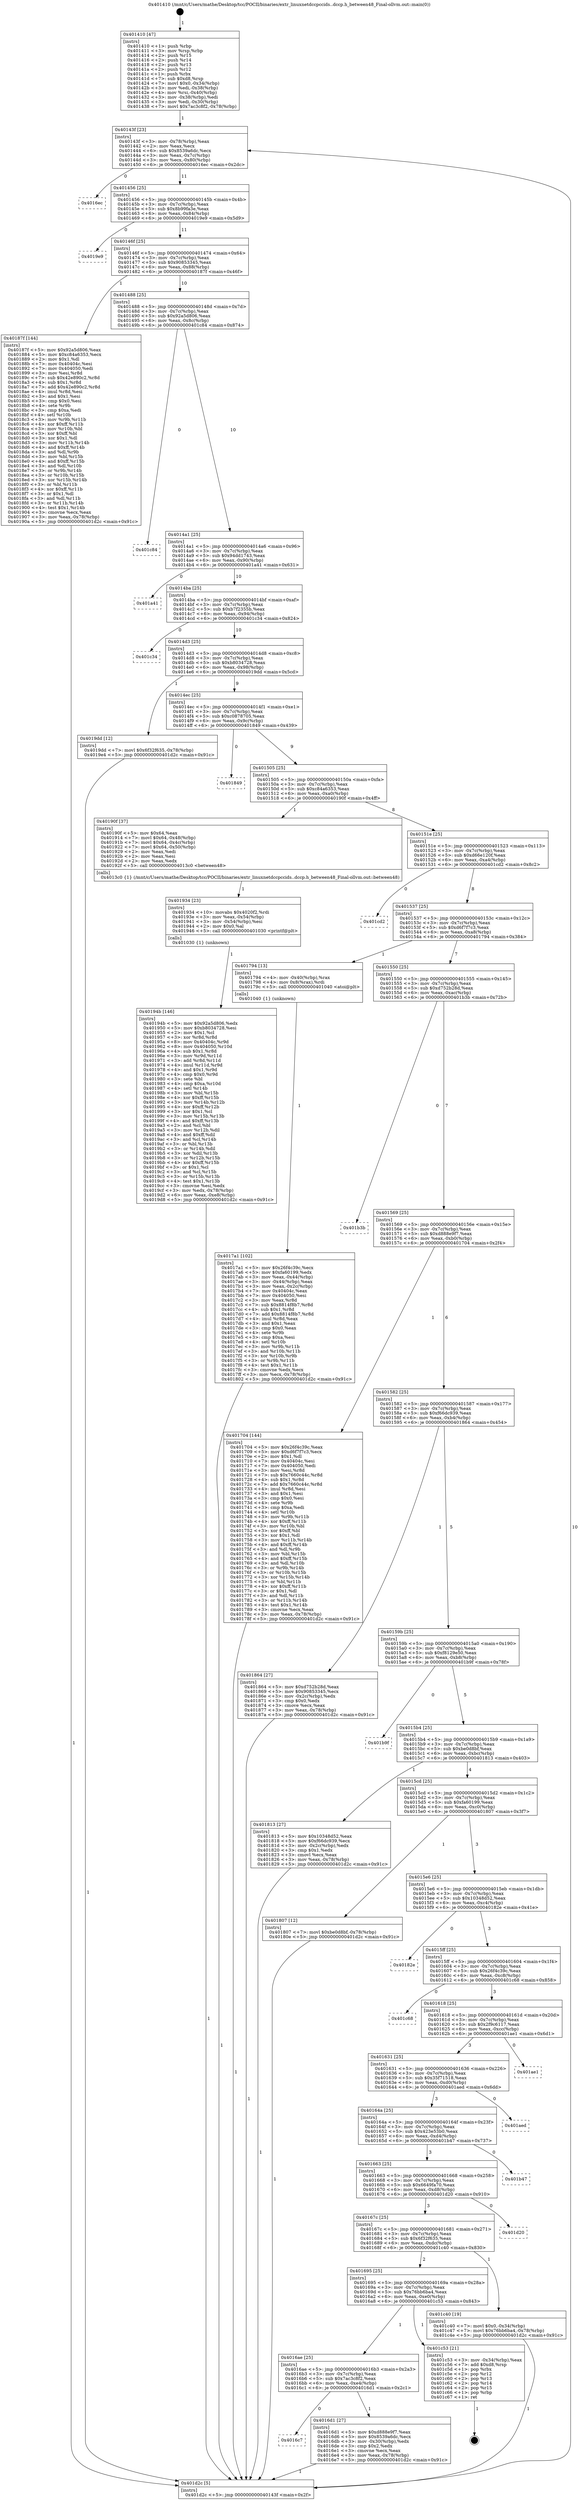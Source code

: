 digraph "0x401410" {
  label = "0x401410 (/mnt/c/Users/mathe/Desktop/tcc/POCII/binaries/extr_linuxnetdccpccids..dccp.h_between48_Final-ollvm.out::main(0))"
  labelloc = "t"
  node[shape=record]

  Entry [label="",width=0.3,height=0.3,shape=circle,fillcolor=black,style=filled]
  "0x40143f" [label="{
     0x40143f [23]\l
     | [instrs]\l
     &nbsp;&nbsp;0x40143f \<+3\>: mov -0x78(%rbp),%eax\l
     &nbsp;&nbsp;0x401442 \<+2\>: mov %eax,%ecx\l
     &nbsp;&nbsp;0x401444 \<+6\>: sub $0x8539a6dc,%ecx\l
     &nbsp;&nbsp;0x40144a \<+3\>: mov %eax,-0x7c(%rbp)\l
     &nbsp;&nbsp;0x40144d \<+3\>: mov %ecx,-0x80(%rbp)\l
     &nbsp;&nbsp;0x401450 \<+6\>: je 00000000004016ec \<main+0x2dc\>\l
  }"]
  "0x4016ec" [label="{
     0x4016ec\l
  }", style=dashed]
  "0x401456" [label="{
     0x401456 [25]\l
     | [instrs]\l
     &nbsp;&nbsp;0x401456 \<+5\>: jmp 000000000040145b \<main+0x4b\>\l
     &nbsp;&nbsp;0x40145b \<+3\>: mov -0x7c(%rbp),%eax\l
     &nbsp;&nbsp;0x40145e \<+5\>: sub $0x8b99fa3e,%eax\l
     &nbsp;&nbsp;0x401463 \<+6\>: mov %eax,-0x84(%rbp)\l
     &nbsp;&nbsp;0x401469 \<+6\>: je 00000000004019e9 \<main+0x5d9\>\l
  }"]
  Exit [label="",width=0.3,height=0.3,shape=circle,fillcolor=black,style=filled,peripheries=2]
  "0x4019e9" [label="{
     0x4019e9\l
  }", style=dashed]
  "0x40146f" [label="{
     0x40146f [25]\l
     | [instrs]\l
     &nbsp;&nbsp;0x40146f \<+5\>: jmp 0000000000401474 \<main+0x64\>\l
     &nbsp;&nbsp;0x401474 \<+3\>: mov -0x7c(%rbp),%eax\l
     &nbsp;&nbsp;0x401477 \<+5\>: sub $0x90853345,%eax\l
     &nbsp;&nbsp;0x40147c \<+6\>: mov %eax,-0x88(%rbp)\l
     &nbsp;&nbsp;0x401482 \<+6\>: je 000000000040187f \<main+0x46f\>\l
  }"]
  "0x40194b" [label="{
     0x40194b [146]\l
     | [instrs]\l
     &nbsp;&nbsp;0x40194b \<+5\>: mov $0x92a5d806,%edx\l
     &nbsp;&nbsp;0x401950 \<+5\>: mov $0xb8034728,%esi\l
     &nbsp;&nbsp;0x401955 \<+2\>: mov $0x1,%cl\l
     &nbsp;&nbsp;0x401957 \<+3\>: xor %r8d,%r8d\l
     &nbsp;&nbsp;0x40195a \<+8\>: mov 0x40404c,%r9d\l
     &nbsp;&nbsp;0x401962 \<+8\>: mov 0x404050,%r10d\l
     &nbsp;&nbsp;0x40196a \<+4\>: sub $0x1,%r8d\l
     &nbsp;&nbsp;0x40196e \<+3\>: mov %r9d,%r11d\l
     &nbsp;&nbsp;0x401971 \<+3\>: add %r8d,%r11d\l
     &nbsp;&nbsp;0x401974 \<+4\>: imul %r11d,%r9d\l
     &nbsp;&nbsp;0x401978 \<+4\>: and $0x1,%r9d\l
     &nbsp;&nbsp;0x40197c \<+4\>: cmp $0x0,%r9d\l
     &nbsp;&nbsp;0x401980 \<+3\>: sete %bl\l
     &nbsp;&nbsp;0x401983 \<+4\>: cmp $0xa,%r10d\l
     &nbsp;&nbsp;0x401987 \<+4\>: setl %r14b\l
     &nbsp;&nbsp;0x40198b \<+3\>: mov %bl,%r15b\l
     &nbsp;&nbsp;0x40198e \<+4\>: xor $0xff,%r15b\l
     &nbsp;&nbsp;0x401992 \<+3\>: mov %r14b,%r12b\l
     &nbsp;&nbsp;0x401995 \<+4\>: xor $0xff,%r12b\l
     &nbsp;&nbsp;0x401999 \<+3\>: xor $0x1,%cl\l
     &nbsp;&nbsp;0x40199c \<+3\>: mov %r15b,%r13b\l
     &nbsp;&nbsp;0x40199f \<+4\>: and $0xff,%r13b\l
     &nbsp;&nbsp;0x4019a3 \<+2\>: and %cl,%bl\l
     &nbsp;&nbsp;0x4019a5 \<+3\>: mov %r12b,%dil\l
     &nbsp;&nbsp;0x4019a8 \<+4\>: and $0xff,%dil\l
     &nbsp;&nbsp;0x4019ac \<+3\>: and %cl,%r14b\l
     &nbsp;&nbsp;0x4019af \<+3\>: or %bl,%r13b\l
     &nbsp;&nbsp;0x4019b2 \<+3\>: or %r14b,%dil\l
     &nbsp;&nbsp;0x4019b5 \<+3\>: xor %dil,%r13b\l
     &nbsp;&nbsp;0x4019b8 \<+3\>: or %r12b,%r15b\l
     &nbsp;&nbsp;0x4019bb \<+4\>: xor $0xff,%r15b\l
     &nbsp;&nbsp;0x4019bf \<+3\>: or $0x1,%cl\l
     &nbsp;&nbsp;0x4019c2 \<+3\>: and %cl,%r15b\l
     &nbsp;&nbsp;0x4019c5 \<+3\>: or %r15b,%r13b\l
     &nbsp;&nbsp;0x4019c8 \<+4\>: test $0x1,%r13b\l
     &nbsp;&nbsp;0x4019cc \<+3\>: cmovne %esi,%edx\l
     &nbsp;&nbsp;0x4019cf \<+3\>: mov %edx,-0x78(%rbp)\l
     &nbsp;&nbsp;0x4019d2 \<+6\>: mov %eax,-0xe8(%rbp)\l
     &nbsp;&nbsp;0x4019d8 \<+5\>: jmp 0000000000401d2c \<main+0x91c\>\l
  }"]
  "0x40187f" [label="{
     0x40187f [144]\l
     | [instrs]\l
     &nbsp;&nbsp;0x40187f \<+5\>: mov $0x92a5d806,%eax\l
     &nbsp;&nbsp;0x401884 \<+5\>: mov $0xc84a6353,%ecx\l
     &nbsp;&nbsp;0x401889 \<+2\>: mov $0x1,%dl\l
     &nbsp;&nbsp;0x40188b \<+7\>: mov 0x40404c,%esi\l
     &nbsp;&nbsp;0x401892 \<+7\>: mov 0x404050,%edi\l
     &nbsp;&nbsp;0x401899 \<+3\>: mov %esi,%r8d\l
     &nbsp;&nbsp;0x40189c \<+7\>: sub $0x42e890c2,%r8d\l
     &nbsp;&nbsp;0x4018a3 \<+4\>: sub $0x1,%r8d\l
     &nbsp;&nbsp;0x4018a7 \<+7\>: add $0x42e890c2,%r8d\l
     &nbsp;&nbsp;0x4018ae \<+4\>: imul %r8d,%esi\l
     &nbsp;&nbsp;0x4018b2 \<+3\>: and $0x1,%esi\l
     &nbsp;&nbsp;0x4018b5 \<+3\>: cmp $0x0,%esi\l
     &nbsp;&nbsp;0x4018b8 \<+4\>: sete %r9b\l
     &nbsp;&nbsp;0x4018bc \<+3\>: cmp $0xa,%edi\l
     &nbsp;&nbsp;0x4018bf \<+4\>: setl %r10b\l
     &nbsp;&nbsp;0x4018c3 \<+3\>: mov %r9b,%r11b\l
     &nbsp;&nbsp;0x4018c6 \<+4\>: xor $0xff,%r11b\l
     &nbsp;&nbsp;0x4018ca \<+3\>: mov %r10b,%bl\l
     &nbsp;&nbsp;0x4018cd \<+3\>: xor $0xff,%bl\l
     &nbsp;&nbsp;0x4018d0 \<+3\>: xor $0x1,%dl\l
     &nbsp;&nbsp;0x4018d3 \<+3\>: mov %r11b,%r14b\l
     &nbsp;&nbsp;0x4018d6 \<+4\>: and $0xff,%r14b\l
     &nbsp;&nbsp;0x4018da \<+3\>: and %dl,%r9b\l
     &nbsp;&nbsp;0x4018dd \<+3\>: mov %bl,%r15b\l
     &nbsp;&nbsp;0x4018e0 \<+4\>: and $0xff,%r15b\l
     &nbsp;&nbsp;0x4018e4 \<+3\>: and %dl,%r10b\l
     &nbsp;&nbsp;0x4018e7 \<+3\>: or %r9b,%r14b\l
     &nbsp;&nbsp;0x4018ea \<+3\>: or %r10b,%r15b\l
     &nbsp;&nbsp;0x4018ed \<+3\>: xor %r15b,%r14b\l
     &nbsp;&nbsp;0x4018f0 \<+3\>: or %bl,%r11b\l
     &nbsp;&nbsp;0x4018f3 \<+4\>: xor $0xff,%r11b\l
     &nbsp;&nbsp;0x4018f7 \<+3\>: or $0x1,%dl\l
     &nbsp;&nbsp;0x4018fa \<+3\>: and %dl,%r11b\l
     &nbsp;&nbsp;0x4018fd \<+3\>: or %r11b,%r14b\l
     &nbsp;&nbsp;0x401900 \<+4\>: test $0x1,%r14b\l
     &nbsp;&nbsp;0x401904 \<+3\>: cmovne %ecx,%eax\l
     &nbsp;&nbsp;0x401907 \<+3\>: mov %eax,-0x78(%rbp)\l
     &nbsp;&nbsp;0x40190a \<+5\>: jmp 0000000000401d2c \<main+0x91c\>\l
  }"]
  "0x401488" [label="{
     0x401488 [25]\l
     | [instrs]\l
     &nbsp;&nbsp;0x401488 \<+5\>: jmp 000000000040148d \<main+0x7d\>\l
     &nbsp;&nbsp;0x40148d \<+3\>: mov -0x7c(%rbp),%eax\l
     &nbsp;&nbsp;0x401490 \<+5\>: sub $0x92a5d806,%eax\l
     &nbsp;&nbsp;0x401495 \<+6\>: mov %eax,-0x8c(%rbp)\l
     &nbsp;&nbsp;0x40149b \<+6\>: je 0000000000401c84 \<main+0x874\>\l
  }"]
  "0x401934" [label="{
     0x401934 [23]\l
     | [instrs]\l
     &nbsp;&nbsp;0x401934 \<+10\>: movabs $0x4020f2,%rdi\l
     &nbsp;&nbsp;0x40193e \<+3\>: mov %eax,-0x54(%rbp)\l
     &nbsp;&nbsp;0x401941 \<+3\>: mov -0x54(%rbp),%esi\l
     &nbsp;&nbsp;0x401944 \<+2\>: mov $0x0,%al\l
     &nbsp;&nbsp;0x401946 \<+5\>: call 0000000000401030 \<printf@plt\>\l
     | [calls]\l
     &nbsp;&nbsp;0x401030 \{1\} (unknown)\l
  }"]
  "0x401c84" [label="{
     0x401c84\l
  }", style=dashed]
  "0x4014a1" [label="{
     0x4014a1 [25]\l
     | [instrs]\l
     &nbsp;&nbsp;0x4014a1 \<+5\>: jmp 00000000004014a6 \<main+0x96\>\l
     &nbsp;&nbsp;0x4014a6 \<+3\>: mov -0x7c(%rbp),%eax\l
     &nbsp;&nbsp;0x4014a9 \<+5\>: sub $0x94dd1743,%eax\l
     &nbsp;&nbsp;0x4014ae \<+6\>: mov %eax,-0x90(%rbp)\l
     &nbsp;&nbsp;0x4014b4 \<+6\>: je 0000000000401a41 \<main+0x631\>\l
  }"]
  "0x4017a1" [label="{
     0x4017a1 [102]\l
     | [instrs]\l
     &nbsp;&nbsp;0x4017a1 \<+5\>: mov $0x26f4c39c,%ecx\l
     &nbsp;&nbsp;0x4017a6 \<+5\>: mov $0xfa60199,%edx\l
     &nbsp;&nbsp;0x4017ab \<+3\>: mov %eax,-0x44(%rbp)\l
     &nbsp;&nbsp;0x4017ae \<+3\>: mov -0x44(%rbp),%eax\l
     &nbsp;&nbsp;0x4017b1 \<+3\>: mov %eax,-0x2c(%rbp)\l
     &nbsp;&nbsp;0x4017b4 \<+7\>: mov 0x40404c,%eax\l
     &nbsp;&nbsp;0x4017bb \<+7\>: mov 0x404050,%esi\l
     &nbsp;&nbsp;0x4017c2 \<+3\>: mov %eax,%r8d\l
     &nbsp;&nbsp;0x4017c5 \<+7\>: sub $0x8814f8b7,%r8d\l
     &nbsp;&nbsp;0x4017cc \<+4\>: sub $0x1,%r8d\l
     &nbsp;&nbsp;0x4017d0 \<+7\>: add $0x8814f8b7,%r8d\l
     &nbsp;&nbsp;0x4017d7 \<+4\>: imul %r8d,%eax\l
     &nbsp;&nbsp;0x4017db \<+3\>: and $0x1,%eax\l
     &nbsp;&nbsp;0x4017de \<+3\>: cmp $0x0,%eax\l
     &nbsp;&nbsp;0x4017e1 \<+4\>: sete %r9b\l
     &nbsp;&nbsp;0x4017e5 \<+3\>: cmp $0xa,%esi\l
     &nbsp;&nbsp;0x4017e8 \<+4\>: setl %r10b\l
     &nbsp;&nbsp;0x4017ec \<+3\>: mov %r9b,%r11b\l
     &nbsp;&nbsp;0x4017ef \<+3\>: and %r10b,%r11b\l
     &nbsp;&nbsp;0x4017f2 \<+3\>: xor %r10b,%r9b\l
     &nbsp;&nbsp;0x4017f5 \<+3\>: or %r9b,%r11b\l
     &nbsp;&nbsp;0x4017f8 \<+4\>: test $0x1,%r11b\l
     &nbsp;&nbsp;0x4017fc \<+3\>: cmovne %edx,%ecx\l
     &nbsp;&nbsp;0x4017ff \<+3\>: mov %ecx,-0x78(%rbp)\l
     &nbsp;&nbsp;0x401802 \<+5\>: jmp 0000000000401d2c \<main+0x91c\>\l
  }"]
  "0x401a41" [label="{
     0x401a41\l
  }", style=dashed]
  "0x4014ba" [label="{
     0x4014ba [25]\l
     | [instrs]\l
     &nbsp;&nbsp;0x4014ba \<+5\>: jmp 00000000004014bf \<main+0xaf\>\l
     &nbsp;&nbsp;0x4014bf \<+3\>: mov -0x7c(%rbp),%eax\l
     &nbsp;&nbsp;0x4014c2 \<+5\>: sub $0xb7f2355b,%eax\l
     &nbsp;&nbsp;0x4014c7 \<+6\>: mov %eax,-0x94(%rbp)\l
     &nbsp;&nbsp;0x4014cd \<+6\>: je 0000000000401c34 \<main+0x824\>\l
  }"]
  "0x401410" [label="{
     0x401410 [47]\l
     | [instrs]\l
     &nbsp;&nbsp;0x401410 \<+1\>: push %rbp\l
     &nbsp;&nbsp;0x401411 \<+3\>: mov %rsp,%rbp\l
     &nbsp;&nbsp;0x401414 \<+2\>: push %r15\l
     &nbsp;&nbsp;0x401416 \<+2\>: push %r14\l
     &nbsp;&nbsp;0x401418 \<+2\>: push %r13\l
     &nbsp;&nbsp;0x40141a \<+2\>: push %r12\l
     &nbsp;&nbsp;0x40141c \<+1\>: push %rbx\l
     &nbsp;&nbsp;0x40141d \<+7\>: sub $0xd8,%rsp\l
     &nbsp;&nbsp;0x401424 \<+7\>: movl $0x0,-0x34(%rbp)\l
     &nbsp;&nbsp;0x40142b \<+3\>: mov %edi,-0x38(%rbp)\l
     &nbsp;&nbsp;0x40142e \<+4\>: mov %rsi,-0x40(%rbp)\l
     &nbsp;&nbsp;0x401432 \<+3\>: mov -0x38(%rbp),%edi\l
     &nbsp;&nbsp;0x401435 \<+3\>: mov %edi,-0x30(%rbp)\l
     &nbsp;&nbsp;0x401438 \<+7\>: movl $0x7ac3c8f2,-0x78(%rbp)\l
  }"]
  "0x401c34" [label="{
     0x401c34\l
  }", style=dashed]
  "0x4014d3" [label="{
     0x4014d3 [25]\l
     | [instrs]\l
     &nbsp;&nbsp;0x4014d3 \<+5\>: jmp 00000000004014d8 \<main+0xc8\>\l
     &nbsp;&nbsp;0x4014d8 \<+3\>: mov -0x7c(%rbp),%eax\l
     &nbsp;&nbsp;0x4014db \<+5\>: sub $0xb8034728,%eax\l
     &nbsp;&nbsp;0x4014e0 \<+6\>: mov %eax,-0x98(%rbp)\l
     &nbsp;&nbsp;0x4014e6 \<+6\>: je 00000000004019dd \<main+0x5cd\>\l
  }"]
  "0x401d2c" [label="{
     0x401d2c [5]\l
     | [instrs]\l
     &nbsp;&nbsp;0x401d2c \<+5\>: jmp 000000000040143f \<main+0x2f\>\l
  }"]
  "0x4019dd" [label="{
     0x4019dd [12]\l
     | [instrs]\l
     &nbsp;&nbsp;0x4019dd \<+7\>: movl $0x6f32f635,-0x78(%rbp)\l
     &nbsp;&nbsp;0x4019e4 \<+5\>: jmp 0000000000401d2c \<main+0x91c\>\l
  }"]
  "0x4014ec" [label="{
     0x4014ec [25]\l
     | [instrs]\l
     &nbsp;&nbsp;0x4014ec \<+5\>: jmp 00000000004014f1 \<main+0xe1\>\l
     &nbsp;&nbsp;0x4014f1 \<+3\>: mov -0x7c(%rbp),%eax\l
     &nbsp;&nbsp;0x4014f4 \<+5\>: sub $0xc0878705,%eax\l
     &nbsp;&nbsp;0x4014f9 \<+6\>: mov %eax,-0x9c(%rbp)\l
     &nbsp;&nbsp;0x4014ff \<+6\>: je 0000000000401849 \<main+0x439\>\l
  }"]
  "0x4016c7" [label="{
     0x4016c7\l
  }", style=dashed]
  "0x401849" [label="{
     0x401849\l
  }", style=dashed]
  "0x401505" [label="{
     0x401505 [25]\l
     | [instrs]\l
     &nbsp;&nbsp;0x401505 \<+5\>: jmp 000000000040150a \<main+0xfa\>\l
     &nbsp;&nbsp;0x40150a \<+3\>: mov -0x7c(%rbp),%eax\l
     &nbsp;&nbsp;0x40150d \<+5\>: sub $0xc84a6353,%eax\l
     &nbsp;&nbsp;0x401512 \<+6\>: mov %eax,-0xa0(%rbp)\l
     &nbsp;&nbsp;0x401518 \<+6\>: je 000000000040190f \<main+0x4ff\>\l
  }"]
  "0x4016d1" [label="{
     0x4016d1 [27]\l
     | [instrs]\l
     &nbsp;&nbsp;0x4016d1 \<+5\>: mov $0xd888e9f7,%eax\l
     &nbsp;&nbsp;0x4016d6 \<+5\>: mov $0x8539a6dc,%ecx\l
     &nbsp;&nbsp;0x4016db \<+3\>: mov -0x30(%rbp),%edx\l
     &nbsp;&nbsp;0x4016de \<+3\>: cmp $0x2,%edx\l
     &nbsp;&nbsp;0x4016e1 \<+3\>: cmovne %ecx,%eax\l
     &nbsp;&nbsp;0x4016e4 \<+3\>: mov %eax,-0x78(%rbp)\l
     &nbsp;&nbsp;0x4016e7 \<+5\>: jmp 0000000000401d2c \<main+0x91c\>\l
  }"]
  "0x40190f" [label="{
     0x40190f [37]\l
     | [instrs]\l
     &nbsp;&nbsp;0x40190f \<+5\>: mov $0x64,%eax\l
     &nbsp;&nbsp;0x401914 \<+7\>: movl $0x64,-0x48(%rbp)\l
     &nbsp;&nbsp;0x40191b \<+7\>: movl $0x64,-0x4c(%rbp)\l
     &nbsp;&nbsp;0x401922 \<+7\>: movl $0x64,-0x50(%rbp)\l
     &nbsp;&nbsp;0x401929 \<+2\>: mov %eax,%edi\l
     &nbsp;&nbsp;0x40192b \<+2\>: mov %eax,%esi\l
     &nbsp;&nbsp;0x40192d \<+2\>: mov %eax,%edx\l
     &nbsp;&nbsp;0x40192f \<+5\>: call 00000000004013c0 \<between48\>\l
     | [calls]\l
     &nbsp;&nbsp;0x4013c0 \{1\} (/mnt/c/Users/mathe/Desktop/tcc/POCII/binaries/extr_linuxnetdccpccids..dccp.h_between48_Final-ollvm.out::between48)\l
  }"]
  "0x40151e" [label="{
     0x40151e [25]\l
     | [instrs]\l
     &nbsp;&nbsp;0x40151e \<+5\>: jmp 0000000000401523 \<main+0x113\>\l
     &nbsp;&nbsp;0x401523 \<+3\>: mov -0x7c(%rbp),%eax\l
     &nbsp;&nbsp;0x401526 \<+5\>: sub $0xd66e120f,%eax\l
     &nbsp;&nbsp;0x40152b \<+6\>: mov %eax,-0xa4(%rbp)\l
     &nbsp;&nbsp;0x401531 \<+6\>: je 0000000000401cd2 \<main+0x8c2\>\l
  }"]
  "0x4016ae" [label="{
     0x4016ae [25]\l
     | [instrs]\l
     &nbsp;&nbsp;0x4016ae \<+5\>: jmp 00000000004016b3 \<main+0x2a3\>\l
     &nbsp;&nbsp;0x4016b3 \<+3\>: mov -0x7c(%rbp),%eax\l
     &nbsp;&nbsp;0x4016b6 \<+5\>: sub $0x7ac3c8f2,%eax\l
     &nbsp;&nbsp;0x4016bb \<+6\>: mov %eax,-0xe4(%rbp)\l
     &nbsp;&nbsp;0x4016c1 \<+6\>: je 00000000004016d1 \<main+0x2c1\>\l
  }"]
  "0x401cd2" [label="{
     0x401cd2\l
  }", style=dashed]
  "0x401537" [label="{
     0x401537 [25]\l
     | [instrs]\l
     &nbsp;&nbsp;0x401537 \<+5\>: jmp 000000000040153c \<main+0x12c\>\l
     &nbsp;&nbsp;0x40153c \<+3\>: mov -0x7c(%rbp),%eax\l
     &nbsp;&nbsp;0x40153f \<+5\>: sub $0xd6f7f7c3,%eax\l
     &nbsp;&nbsp;0x401544 \<+6\>: mov %eax,-0xa8(%rbp)\l
     &nbsp;&nbsp;0x40154a \<+6\>: je 0000000000401794 \<main+0x384\>\l
  }"]
  "0x401c53" [label="{
     0x401c53 [21]\l
     | [instrs]\l
     &nbsp;&nbsp;0x401c53 \<+3\>: mov -0x34(%rbp),%eax\l
     &nbsp;&nbsp;0x401c56 \<+7\>: add $0xd8,%rsp\l
     &nbsp;&nbsp;0x401c5d \<+1\>: pop %rbx\l
     &nbsp;&nbsp;0x401c5e \<+2\>: pop %r12\l
     &nbsp;&nbsp;0x401c60 \<+2\>: pop %r13\l
     &nbsp;&nbsp;0x401c62 \<+2\>: pop %r14\l
     &nbsp;&nbsp;0x401c64 \<+2\>: pop %r15\l
     &nbsp;&nbsp;0x401c66 \<+1\>: pop %rbp\l
     &nbsp;&nbsp;0x401c67 \<+1\>: ret\l
  }"]
  "0x401794" [label="{
     0x401794 [13]\l
     | [instrs]\l
     &nbsp;&nbsp;0x401794 \<+4\>: mov -0x40(%rbp),%rax\l
     &nbsp;&nbsp;0x401798 \<+4\>: mov 0x8(%rax),%rdi\l
     &nbsp;&nbsp;0x40179c \<+5\>: call 0000000000401040 \<atoi@plt\>\l
     | [calls]\l
     &nbsp;&nbsp;0x401040 \{1\} (unknown)\l
  }"]
  "0x401550" [label="{
     0x401550 [25]\l
     | [instrs]\l
     &nbsp;&nbsp;0x401550 \<+5\>: jmp 0000000000401555 \<main+0x145\>\l
     &nbsp;&nbsp;0x401555 \<+3\>: mov -0x7c(%rbp),%eax\l
     &nbsp;&nbsp;0x401558 \<+5\>: sub $0xd752b28d,%eax\l
     &nbsp;&nbsp;0x40155d \<+6\>: mov %eax,-0xac(%rbp)\l
     &nbsp;&nbsp;0x401563 \<+6\>: je 0000000000401b3b \<main+0x72b\>\l
  }"]
  "0x401695" [label="{
     0x401695 [25]\l
     | [instrs]\l
     &nbsp;&nbsp;0x401695 \<+5\>: jmp 000000000040169a \<main+0x28a\>\l
     &nbsp;&nbsp;0x40169a \<+3\>: mov -0x7c(%rbp),%eax\l
     &nbsp;&nbsp;0x40169d \<+5\>: sub $0x76bb6ba4,%eax\l
     &nbsp;&nbsp;0x4016a2 \<+6\>: mov %eax,-0xe0(%rbp)\l
     &nbsp;&nbsp;0x4016a8 \<+6\>: je 0000000000401c53 \<main+0x843\>\l
  }"]
  "0x401b3b" [label="{
     0x401b3b\l
  }", style=dashed]
  "0x401569" [label="{
     0x401569 [25]\l
     | [instrs]\l
     &nbsp;&nbsp;0x401569 \<+5\>: jmp 000000000040156e \<main+0x15e\>\l
     &nbsp;&nbsp;0x40156e \<+3\>: mov -0x7c(%rbp),%eax\l
     &nbsp;&nbsp;0x401571 \<+5\>: sub $0xd888e9f7,%eax\l
     &nbsp;&nbsp;0x401576 \<+6\>: mov %eax,-0xb0(%rbp)\l
     &nbsp;&nbsp;0x40157c \<+6\>: je 0000000000401704 \<main+0x2f4\>\l
  }"]
  "0x401c40" [label="{
     0x401c40 [19]\l
     | [instrs]\l
     &nbsp;&nbsp;0x401c40 \<+7\>: movl $0x0,-0x34(%rbp)\l
     &nbsp;&nbsp;0x401c47 \<+7\>: movl $0x76bb6ba4,-0x78(%rbp)\l
     &nbsp;&nbsp;0x401c4e \<+5\>: jmp 0000000000401d2c \<main+0x91c\>\l
  }"]
  "0x401704" [label="{
     0x401704 [144]\l
     | [instrs]\l
     &nbsp;&nbsp;0x401704 \<+5\>: mov $0x26f4c39c,%eax\l
     &nbsp;&nbsp;0x401709 \<+5\>: mov $0xd6f7f7c3,%ecx\l
     &nbsp;&nbsp;0x40170e \<+2\>: mov $0x1,%dl\l
     &nbsp;&nbsp;0x401710 \<+7\>: mov 0x40404c,%esi\l
     &nbsp;&nbsp;0x401717 \<+7\>: mov 0x404050,%edi\l
     &nbsp;&nbsp;0x40171e \<+3\>: mov %esi,%r8d\l
     &nbsp;&nbsp;0x401721 \<+7\>: sub $0x7660c44c,%r8d\l
     &nbsp;&nbsp;0x401728 \<+4\>: sub $0x1,%r8d\l
     &nbsp;&nbsp;0x40172c \<+7\>: add $0x7660c44c,%r8d\l
     &nbsp;&nbsp;0x401733 \<+4\>: imul %r8d,%esi\l
     &nbsp;&nbsp;0x401737 \<+3\>: and $0x1,%esi\l
     &nbsp;&nbsp;0x40173a \<+3\>: cmp $0x0,%esi\l
     &nbsp;&nbsp;0x40173d \<+4\>: sete %r9b\l
     &nbsp;&nbsp;0x401741 \<+3\>: cmp $0xa,%edi\l
     &nbsp;&nbsp;0x401744 \<+4\>: setl %r10b\l
     &nbsp;&nbsp;0x401748 \<+3\>: mov %r9b,%r11b\l
     &nbsp;&nbsp;0x40174b \<+4\>: xor $0xff,%r11b\l
     &nbsp;&nbsp;0x40174f \<+3\>: mov %r10b,%bl\l
     &nbsp;&nbsp;0x401752 \<+3\>: xor $0xff,%bl\l
     &nbsp;&nbsp;0x401755 \<+3\>: xor $0x1,%dl\l
     &nbsp;&nbsp;0x401758 \<+3\>: mov %r11b,%r14b\l
     &nbsp;&nbsp;0x40175b \<+4\>: and $0xff,%r14b\l
     &nbsp;&nbsp;0x40175f \<+3\>: and %dl,%r9b\l
     &nbsp;&nbsp;0x401762 \<+3\>: mov %bl,%r15b\l
     &nbsp;&nbsp;0x401765 \<+4\>: and $0xff,%r15b\l
     &nbsp;&nbsp;0x401769 \<+3\>: and %dl,%r10b\l
     &nbsp;&nbsp;0x40176c \<+3\>: or %r9b,%r14b\l
     &nbsp;&nbsp;0x40176f \<+3\>: or %r10b,%r15b\l
     &nbsp;&nbsp;0x401772 \<+3\>: xor %r15b,%r14b\l
     &nbsp;&nbsp;0x401775 \<+3\>: or %bl,%r11b\l
     &nbsp;&nbsp;0x401778 \<+4\>: xor $0xff,%r11b\l
     &nbsp;&nbsp;0x40177c \<+3\>: or $0x1,%dl\l
     &nbsp;&nbsp;0x40177f \<+3\>: and %dl,%r11b\l
     &nbsp;&nbsp;0x401782 \<+3\>: or %r11b,%r14b\l
     &nbsp;&nbsp;0x401785 \<+4\>: test $0x1,%r14b\l
     &nbsp;&nbsp;0x401789 \<+3\>: cmovne %ecx,%eax\l
     &nbsp;&nbsp;0x40178c \<+3\>: mov %eax,-0x78(%rbp)\l
     &nbsp;&nbsp;0x40178f \<+5\>: jmp 0000000000401d2c \<main+0x91c\>\l
  }"]
  "0x401582" [label="{
     0x401582 [25]\l
     | [instrs]\l
     &nbsp;&nbsp;0x401582 \<+5\>: jmp 0000000000401587 \<main+0x177\>\l
     &nbsp;&nbsp;0x401587 \<+3\>: mov -0x7c(%rbp),%eax\l
     &nbsp;&nbsp;0x40158a \<+5\>: sub $0xf66dc939,%eax\l
     &nbsp;&nbsp;0x40158f \<+6\>: mov %eax,-0xb4(%rbp)\l
     &nbsp;&nbsp;0x401595 \<+6\>: je 0000000000401864 \<main+0x454\>\l
  }"]
  "0x40167c" [label="{
     0x40167c [25]\l
     | [instrs]\l
     &nbsp;&nbsp;0x40167c \<+5\>: jmp 0000000000401681 \<main+0x271\>\l
     &nbsp;&nbsp;0x401681 \<+3\>: mov -0x7c(%rbp),%eax\l
     &nbsp;&nbsp;0x401684 \<+5\>: sub $0x6f32f635,%eax\l
     &nbsp;&nbsp;0x401689 \<+6\>: mov %eax,-0xdc(%rbp)\l
     &nbsp;&nbsp;0x40168f \<+6\>: je 0000000000401c40 \<main+0x830\>\l
  }"]
  "0x401864" [label="{
     0x401864 [27]\l
     | [instrs]\l
     &nbsp;&nbsp;0x401864 \<+5\>: mov $0xd752b28d,%eax\l
     &nbsp;&nbsp;0x401869 \<+5\>: mov $0x90853345,%ecx\l
     &nbsp;&nbsp;0x40186e \<+3\>: mov -0x2c(%rbp),%edx\l
     &nbsp;&nbsp;0x401871 \<+3\>: cmp $0x0,%edx\l
     &nbsp;&nbsp;0x401874 \<+3\>: cmove %ecx,%eax\l
     &nbsp;&nbsp;0x401877 \<+3\>: mov %eax,-0x78(%rbp)\l
     &nbsp;&nbsp;0x40187a \<+5\>: jmp 0000000000401d2c \<main+0x91c\>\l
  }"]
  "0x40159b" [label="{
     0x40159b [25]\l
     | [instrs]\l
     &nbsp;&nbsp;0x40159b \<+5\>: jmp 00000000004015a0 \<main+0x190\>\l
     &nbsp;&nbsp;0x4015a0 \<+3\>: mov -0x7c(%rbp),%eax\l
     &nbsp;&nbsp;0x4015a3 \<+5\>: sub $0xf8129e50,%eax\l
     &nbsp;&nbsp;0x4015a8 \<+6\>: mov %eax,-0xb8(%rbp)\l
     &nbsp;&nbsp;0x4015ae \<+6\>: je 0000000000401b9f \<main+0x78f\>\l
  }"]
  "0x401d20" [label="{
     0x401d20\l
  }", style=dashed]
  "0x401b9f" [label="{
     0x401b9f\l
  }", style=dashed]
  "0x4015b4" [label="{
     0x4015b4 [25]\l
     | [instrs]\l
     &nbsp;&nbsp;0x4015b4 \<+5\>: jmp 00000000004015b9 \<main+0x1a9\>\l
     &nbsp;&nbsp;0x4015b9 \<+3\>: mov -0x7c(%rbp),%eax\l
     &nbsp;&nbsp;0x4015bc \<+5\>: sub $0xbe0d8bf,%eax\l
     &nbsp;&nbsp;0x4015c1 \<+6\>: mov %eax,-0xbc(%rbp)\l
     &nbsp;&nbsp;0x4015c7 \<+6\>: je 0000000000401813 \<main+0x403\>\l
  }"]
  "0x401663" [label="{
     0x401663 [25]\l
     | [instrs]\l
     &nbsp;&nbsp;0x401663 \<+5\>: jmp 0000000000401668 \<main+0x258\>\l
     &nbsp;&nbsp;0x401668 \<+3\>: mov -0x7c(%rbp),%eax\l
     &nbsp;&nbsp;0x40166b \<+5\>: sub $0x6649fa70,%eax\l
     &nbsp;&nbsp;0x401670 \<+6\>: mov %eax,-0xd8(%rbp)\l
     &nbsp;&nbsp;0x401676 \<+6\>: je 0000000000401d20 \<main+0x910\>\l
  }"]
  "0x401813" [label="{
     0x401813 [27]\l
     | [instrs]\l
     &nbsp;&nbsp;0x401813 \<+5\>: mov $0x10348d52,%eax\l
     &nbsp;&nbsp;0x401818 \<+5\>: mov $0xf66dc939,%ecx\l
     &nbsp;&nbsp;0x40181d \<+3\>: mov -0x2c(%rbp),%edx\l
     &nbsp;&nbsp;0x401820 \<+3\>: cmp $0x1,%edx\l
     &nbsp;&nbsp;0x401823 \<+3\>: cmovl %ecx,%eax\l
     &nbsp;&nbsp;0x401826 \<+3\>: mov %eax,-0x78(%rbp)\l
     &nbsp;&nbsp;0x401829 \<+5\>: jmp 0000000000401d2c \<main+0x91c\>\l
  }"]
  "0x4015cd" [label="{
     0x4015cd [25]\l
     | [instrs]\l
     &nbsp;&nbsp;0x4015cd \<+5\>: jmp 00000000004015d2 \<main+0x1c2\>\l
     &nbsp;&nbsp;0x4015d2 \<+3\>: mov -0x7c(%rbp),%eax\l
     &nbsp;&nbsp;0x4015d5 \<+5\>: sub $0xfa60199,%eax\l
     &nbsp;&nbsp;0x4015da \<+6\>: mov %eax,-0xc0(%rbp)\l
     &nbsp;&nbsp;0x4015e0 \<+6\>: je 0000000000401807 \<main+0x3f7\>\l
  }"]
  "0x401b47" [label="{
     0x401b47\l
  }", style=dashed]
  "0x401807" [label="{
     0x401807 [12]\l
     | [instrs]\l
     &nbsp;&nbsp;0x401807 \<+7\>: movl $0xbe0d8bf,-0x78(%rbp)\l
     &nbsp;&nbsp;0x40180e \<+5\>: jmp 0000000000401d2c \<main+0x91c\>\l
  }"]
  "0x4015e6" [label="{
     0x4015e6 [25]\l
     | [instrs]\l
     &nbsp;&nbsp;0x4015e6 \<+5\>: jmp 00000000004015eb \<main+0x1db\>\l
     &nbsp;&nbsp;0x4015eb \<+3\>: mov -0x7c(%rbp),%eax\l
     &nbsp;&nbsp;0x4015ee \<+5\>: sub $0x10348d52,%eax\l
     &nbsp;&nbsp;0x4015f3 \<+6\>: mov %eax,-0xc4(%rbp)\l
     &nbsp;&nbsp;0x4015f9 \<+6\>: je 000000000040182e \<main+0x41e\>\l
  }"]
  "0x40164a" [label="{
     0x40164a [25]\l
     | [instrs]\l
     &nbsp;&nbsp;0x40164a \<+5\>: jmp 000000000040164f \<main+0x23f\>\l
     &nbsp;&nbsp;0x40164f \<+3\>: mov -0x7c(%rbp),%eax\l
     &nbsp;&nbsp;0x401652 \<+5\>: sub $0x423e53b0,%eax\l
     &nbsp;&nbsp;0x401657 \<+6\>: mov %eax,-0xd4(%rbp)\l
     &nbsp;&nbsp;0x40165d \<+6\>: je 0000000000401b47 \<main+0x737\>\l
  }"]
  "0x40182e" [label="{
     0x40182e\l
  }", style=dashed]
  "0x4015ff" [label="{
     0x4015ff [25]\l
     | [instrs]\l
     &nbsp;&nbsp;0x4015ff \<+5\>: jmp 0000000000401604 \<main+0x1f4\>\l
     &nbsp;&nbsp;0x401604 \<+3\>: mov -0x7c(%rbp),%eax\l
     &nbsp;&nbsp;0x401607 \<+5\>: sub $0x26f4c39c,%eax\l
     &nbsp;&nbsp;0x40160c \<+6\>: mov %eax,-0xc8(%rbp)\l
     &nbsp;&nbsp;0x401612 \<+6\>: je 0000000000401c68 \<main+0x858\>\l
  }"]
  "0x401aed" [label="{
     0x401aed\l
  }", style=dashed]
  "0x401c68" [label="{
     0x401c68\l
  }", style=dashed]
  "0x401618" [label="{
     0x401618 [25]\l
     | [instrs]\l
     &nbsp;&nbsp;0x401618 \<+5\>: jmp 000000000040161d \<main+0x20d\>\l
     &nbsp;&nbsp;0x40161d \<+3\>: mov -0x7c(%rbp),%eax\l
     &nbsp;&nbsp;0x401620 \<+5\>: sub $0x2f9c6117,%eax\l
     &nbsp;&nbsp;0x401625 \<+6\>: mov %eax,-0xcc(%rbp)\l
     &nbsp;&nbsp;0x40162b \<+6\>: je 0000000000401ae1 \<main+0x6d1\>\l
  }"]
  "0x401631" [label="{
     0x401631 [25]\l
     | [instrs]\l
     &nbsp;&nbsp;0x401631 \<+5\>: jmp 0000000000401636 \<main+0x226\>\l
     &nbsp;&nbsp;0x401636 \<+3\>: mov -0x7c(%rbp),%eax\l
     &nbsp;&nbsp;0x401639 \<+5\>: sub $0x35f71518,%eax\l
     &nbsp;&nbsp;0x40163e \<+6\>: mov %eax,-0xd0(%rbp)\l
     &nbsp;&nbsp;0x401644 \<+6\>: je 0000000000401aed \<main+0x6dd\>\l
  }"]
  "0x401ae1" [label="{
     0x401ae1\l
  }", style=dashed]
  Entry -> "0x401410" [label=" 1"]
  "0x40143f" -> "0x4016ec" [label=" 0"]
  "0x40143f" -> "0x401456" [label=" 11"]
  "0x401c53" -> Exit [label=" 1"]
  "0x401456" -> "0x4019e9" [label=" 0"]
  "0x401456" -> "0x40146f" [label=" 11"]
  "0x401c40" -> "0x401d2c" [label=" 1"]
  "0x40146f" -> "0x40187f" [label=" 1"]
  "0x40146f" -> "0x401488" [label=" 10"]
  "0x4019dd" -> "0x401d2c" [label=" 1"]
  "0x401488" -> "0x401c84" [label=" 0"]
  "0x401488" -> "0x4014a1" [label=" 10"]
  "0x40194b" -> "0x401d2c" [label=" 1"]
  "0x4014a1" -> "0x401a41" [label=" 0"]
  "0x4014a1" -> "0x4014ba" [label=" 10"]
  "0x401934" -> "0x40194b" [label=" 1"]
  "0x4014ba" -> "0x401c34" [label=" 0"]
  "0x4014ba" -> "0x4014d3" [label=" 10"]
  "0x40190f" -> "0x401934" [label=" 1"]
  "0x4014d3" -> "0x4019dd" [label=" 1"]
  "0x4014d3" -> "0x4014ec" [label=" 9"]
  "0x40187f" -> "0x401d2c" [label=" 1"]
  "0x4014ec" -> "0x401849" [label=" 0"]
  "0x4014ec" -> "0x401505" [label=" 9"]
  "0x401864" -> "0x401d2c" [label=" 1"]
  "0x401505" -> "0x40190f" [label=" 1"]
  "0x401505" -> "0x40151e" [label=" 8"]
  "0x401813" -> "0x401d2c" [label=" 1"]
  "0x40151e" -> "0x401cd2" [label=" 0"]
  "0x40151e" -> "0x401537" [label=" 8"]
  "0x4017a1" -> "0x401d2c" [label=" 1"]
  "0x401537" -> "0x401794" [label=" 1"]
  "0x401537" -> "0x401550" [label=" 7"]
  "0x401794" -> "0x4017a1" [label=" 1"]
  "0x401550" -> "0x401b3b" [label=" 0"]
  "0x401550" -> "0x401569" [label=" 7"]
  "0x401d2c" -> "0x40143f" [label=" 10"]
  "0x401569" -> "0x401704" [label=" 1"]
  "0x401569" -> "0x401582" [label=" 6"]
  "0x401410" -> "0x40143f" [label=" 1"]
  "0x401582" -> "0x401864" [label=" 1"]
  "0x401582" -> "0x40159b" [label=" 5"]
  "0x4016ae" -> "0x4016c7" [label=" 0"]
  "0x40159b" -> "0x401b9f" [label=" 0"]
  "0x40159b" -> "0x4015b4" [label=" 5"]
  "0x4016ae" -> "0x4016d1" [label=" 1"]
  "0x4015b4" -> "0x401813" [label=" 1"]
  "0x4015b4" -> "0x4015cd" [label=" 4"]
  "0x401695" -> "0x4016ae" [label=" 1"]
  "0x4015cd" -> "0x401807" [label=" 1"]
  "0x4015cd" -> "0x4015e6" [label=" 3"]
  "0x401695" -> "0x401c53" [label=" 1"]
  "0x4015e6" -> "0x40182e" [label=" 0"]
  "0x4015e6" -> "0x4015ff" [label=" 3"]
  "0x40167c" -> "0x401695" [label=" 2"]
  "0x4015ff" -> "0x401c68" [label=" 0"]
  "0x4015ff" -> "0x401618" [label=" 3"]
  "0x40167c" -> "0x401c40" [label=" 1"]
  "0x401618" -> "0x401ae1" [label=" 0"]
  "0x401618" -> "0x401631" [label=" 3"]
  "0x4016d1" -> "0x401d2c" [label=" 1"]
  "0x401631" -> "0x401aed" [label=" 0"]
  "0x401631" -> "0x40164a" [label=" 3"]
  "0x401704" -> "0x401d2c" [label=" 1"]
  "0x40164a" -> "0x401b47" [label=" 0"]
  "0x40164a" -> "0x401663" [label=" 3"]
  "0x401807" -> "0x401d2c" [label=" 1"]
  "0x401663" -> "0x401d20" [label=" 0"]
  "0x401663" -> "0x40167c" [label=" 3"]
}

